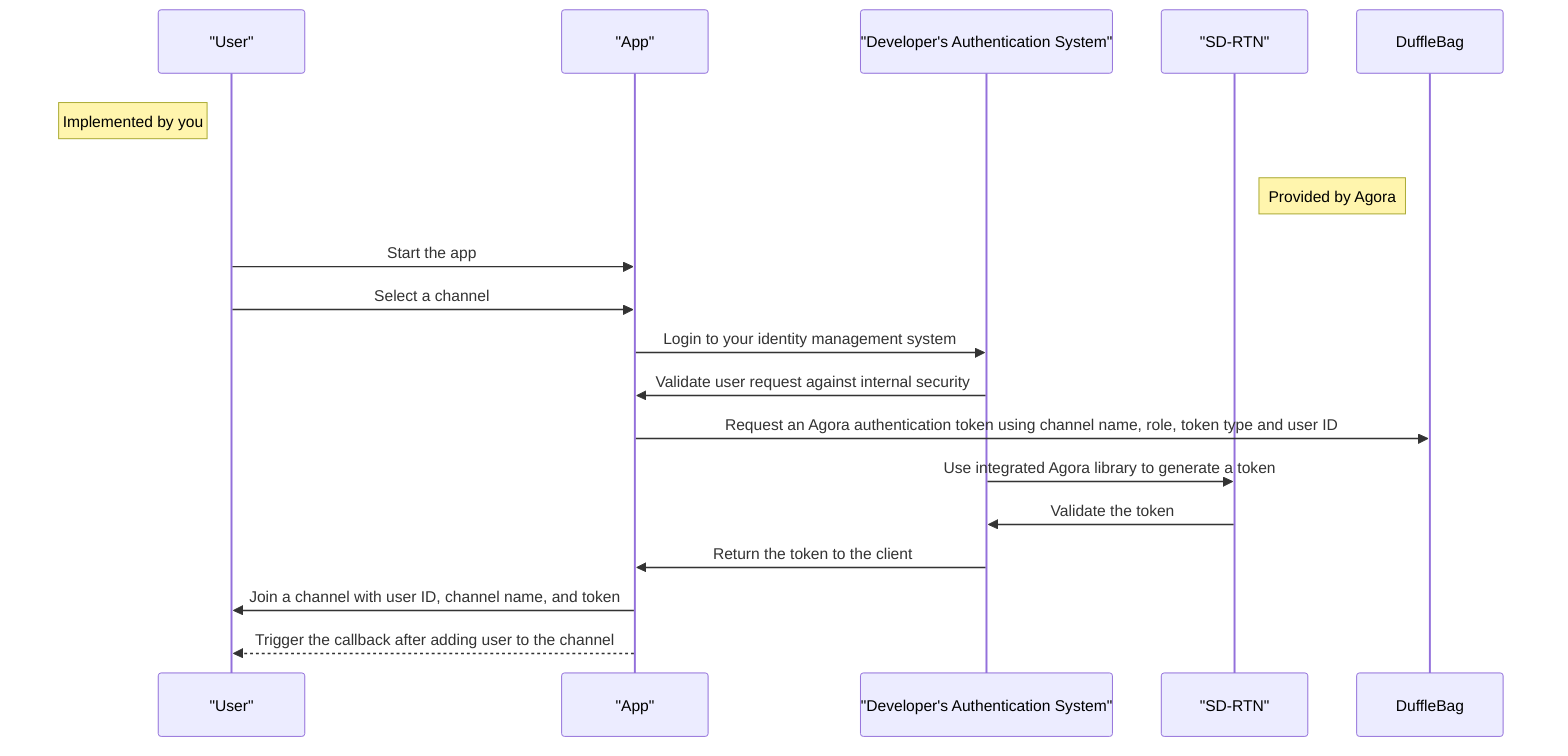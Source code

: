 sequenceDiagram
    participant User as "User"
    rect rgb(255, 255, 255)
        note left of User: Implemented by you
        participant App as "App"
        participant DAS as "Developer's Authentication System"
    end
    rect rgb(255, 255, 255)
        note right of SD-RTN: Provided by Agora
        participant SD-RTN as "SD-RTN"
    end

    %% Flows
    User ->> App: Start the app
    User ->> App: Select a channel
    App ->> DAS: Login to your identity management system
    DAS ->> App: Validate user request against internal security
    App ->> DuffleBag: Request an Agora authentication token using channel name, role, token type and user ID
    DAS ->> SD-RTN: Use integrated Agora library to  generate a token
    SD-RTN ->> DAS: Validate the token
    DAS ->> App: Return the token to the client
    App ->> User: Join a channel with user ID, channel name, and token
    App -->> User: Trigger the callback after adding user to the channel